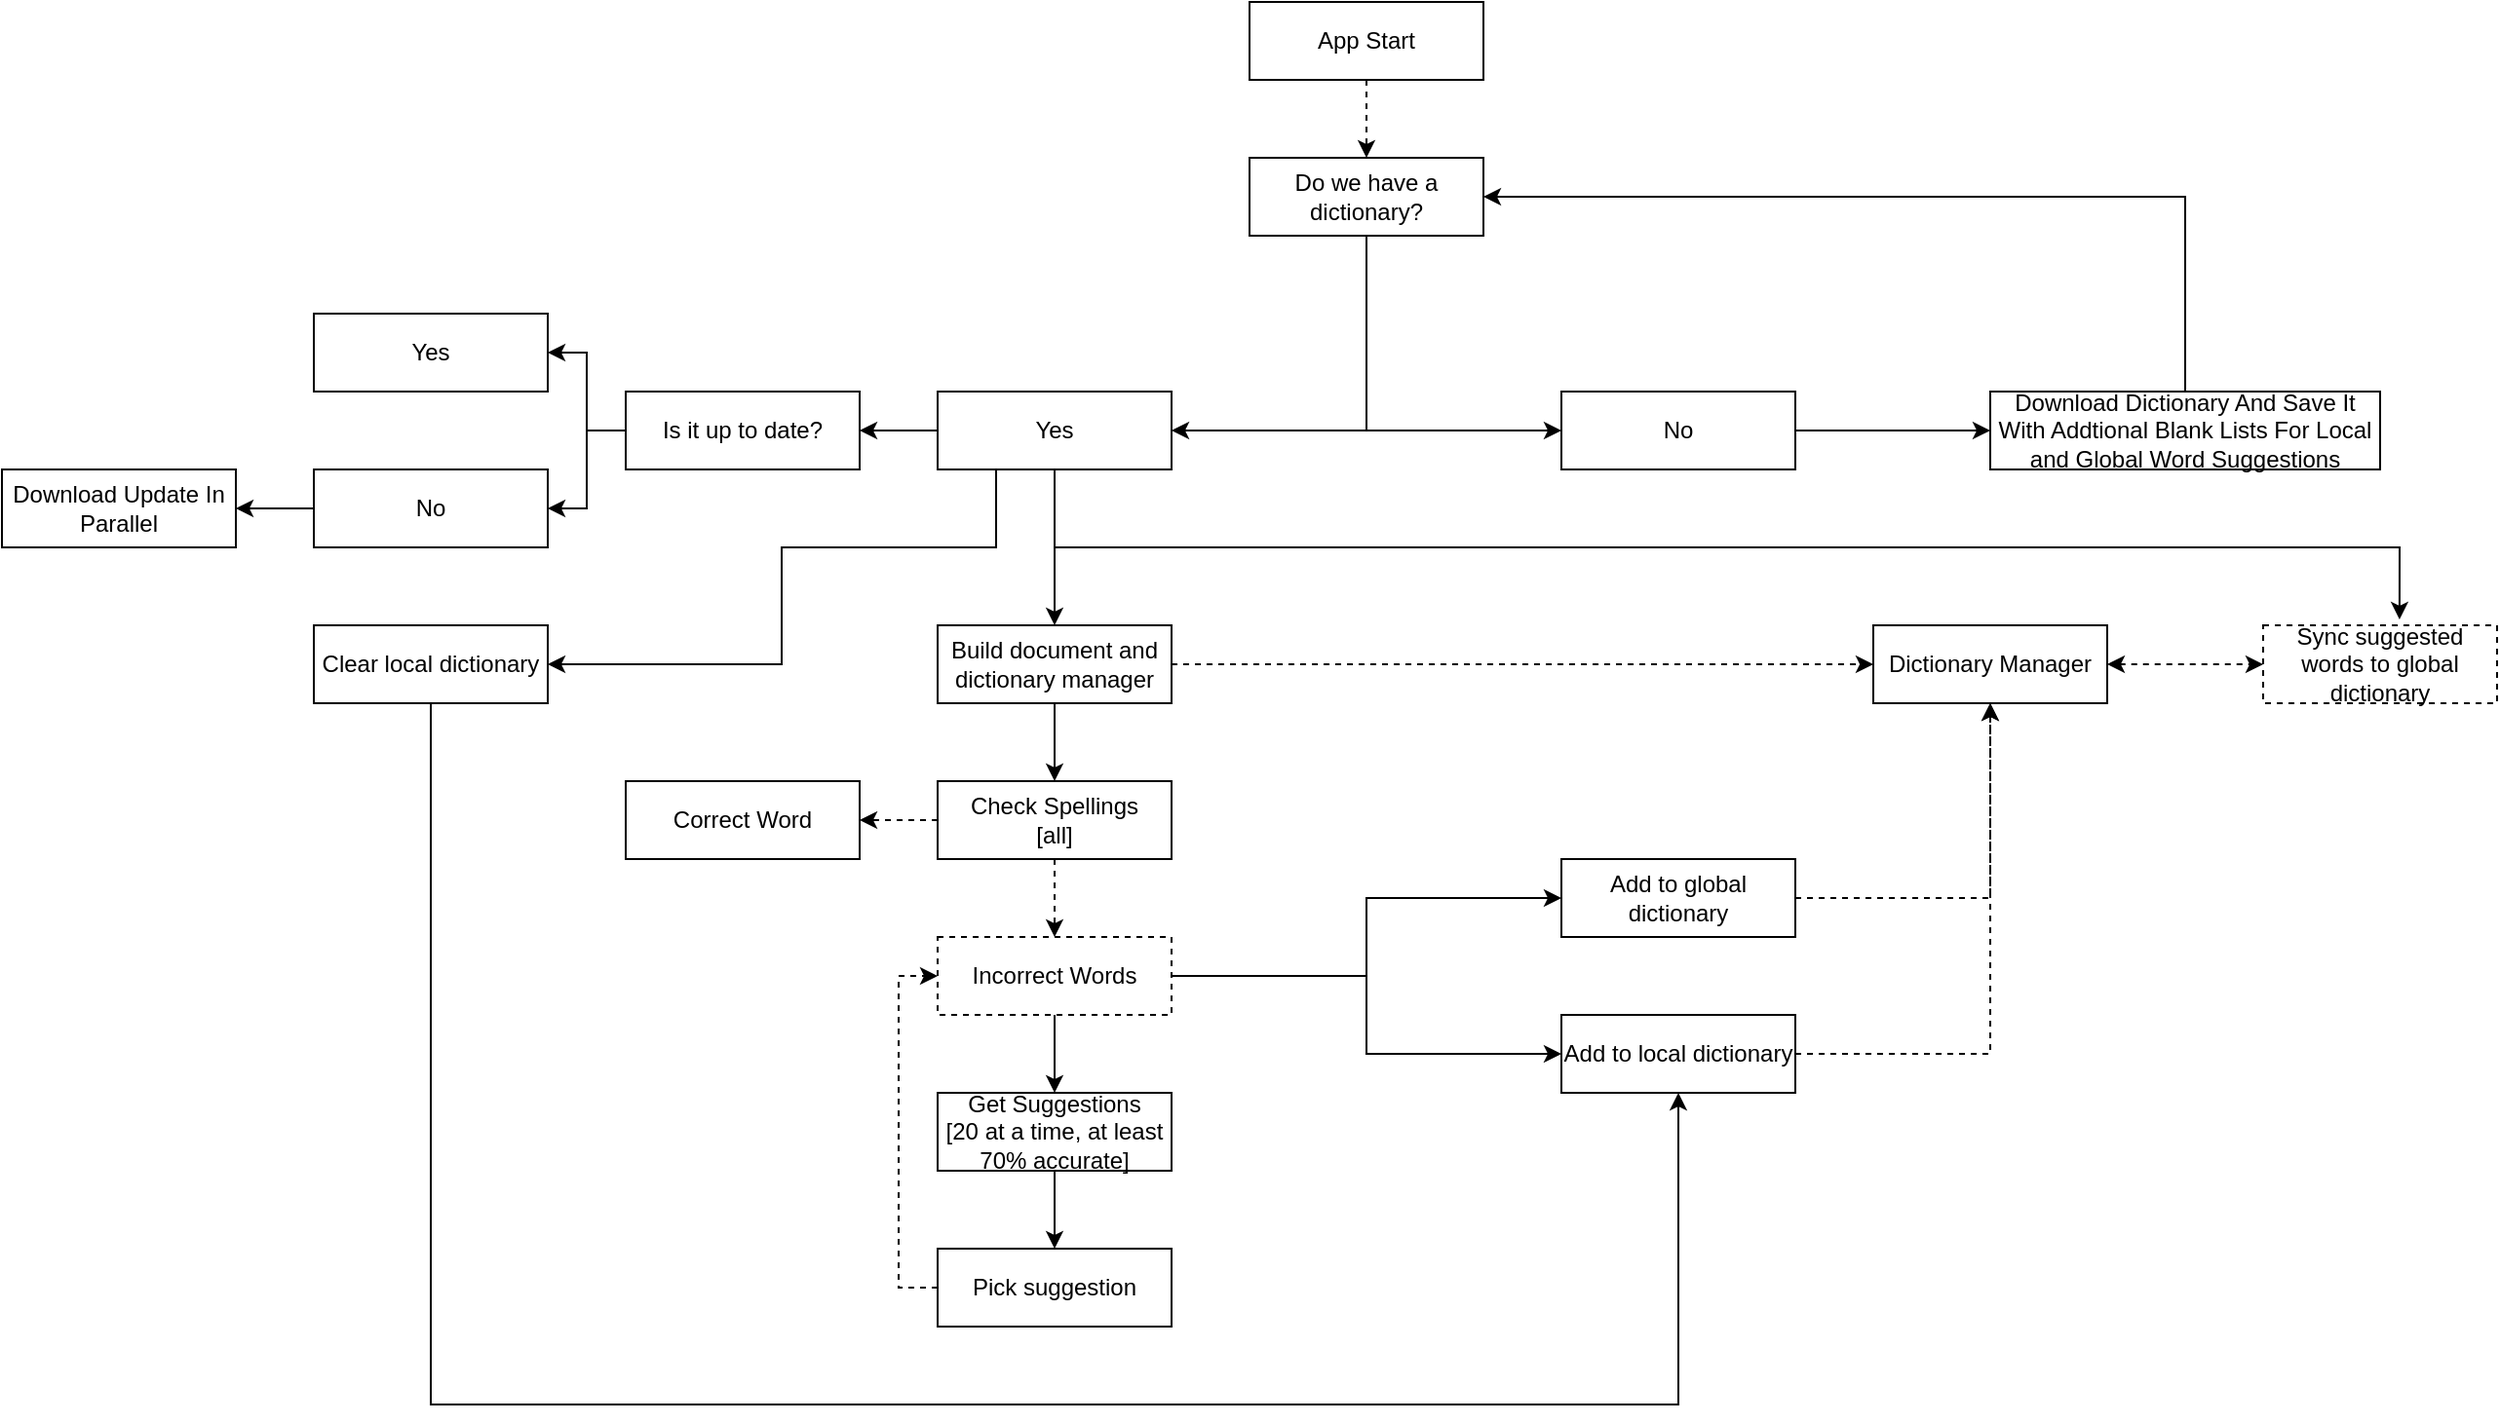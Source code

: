 <mxfile version="14.7.0" type="device"><diagram id="2ErhNxUU1QBTemUIxEA6" name="Page-1"><mxGraphModel dx="2108" dy="864" grid="1" gridSize="10" guides="1" tooltips="1" connect="1" arrows="1" fold="1" page="1" pageScale="1" pageWidth="850" pageHeight="1100" math="0" shadow="0"><root><mxCell id="0"/><mxCell id="1" parent="0"/><mxCell id="kMC54t6hP2mBGlmrV1MA-25" style="edgeStyle=orthogonalEdgeStyle;rounded=0;orthogonalLoop=1;jettySize=auto;html=1;exitX=0.5;exitY=1;exitDx=0;exitDy=0;entryX=0.5;entryY=0;entryDx=0;entryDy=0;dashed=1;" edge="1" parent="1" source="kMC54t6hP2mBGlmrV1MA-2" target="kMC54t6hP2mBGlmrV1MA-3"><mxGeometry relative="1" as="geometry"/></mxCell><mxCell id="kMC54t6hP2mBGlmrV1MA-2" value="&lt;div&gt;App Start&lt;/div&gt;" style="rounded=0;whiteSpace=wrap;html=1;fillColor=none;" vertex="1" parent="1"><mxGeometry x="400" width="120" height="40" as="geometry"/></mxCell><mxCell id="kMC54t6hP2mBGlmrV1MA-12" style="edgeStyle=orthogonalEdgeStyle;rounded=0;orthogonalLoop=1;jettySize=auto;html=1;exitX=0.5;exitY=1;exitDx=0;exitDy=0;entryX=0;entryY=0.5;entryDx=0;entryDy=0;" edge="1" parent="1" source="kMC54t6hP2mBGlmrV1MA-3" target="kMC54t6hP2mBGlmrV1MA-5"><mxGeometry relative="1" as="geometry"/></mxCell><mxCell id="kMC54t6hP2mBGlmrV1MA-13" style="edgeStyle=orthogonalEdgeStyle;rounded=0;orthogonalLoop=1;jettySize=auto;html=1;exitX=0.5;exitY=1;exitDx=0;exitDy=0;entryX=1;entryY=0.5;entryDx=0;entryDy=0;" edge="1" parent="1" source="kMC54t6hP2mBGlmrV1MA-3" target="kMC54t6hP2mBGlmrV1MA-4"><mxGeometry relative="1" as="geometry"/></mxCell><mxCell id="kMC54t6hP2mBGlmrV1MA-3" value="Do we have a dictionary?" style="rounded=0;whiteSpace=wrap;html=1;fillColor=none;" vertex="1" parent="1"><mxGeometry x="400" y="80" width="120" height="40" as="geometry"/></mxCell><mxCell id="kMC54t6hP2mBGlmrV1MA-14" style="edgeStyle=orthogonalEdgeStyle;rounded=0;orthogonalLoop=1;jettySize=auto;html=1;exitX=0;exitY=0.5;exitDx=0;exitDy=0;entryX=1;entryY=0.5;entryDx=0;entryDy=0;" edge="1" parent="1" source="kMC54t6hP2mBGlmrV1MA-4" target="kMC54t6hP2mBGlmrV1MA-7"><mxGeometry relative="1" as="geometry"/></mxCell><mxCell id="kMC54t6hP2mBGlmrV1MA-41" style="edgeStyle=orthogonalEdgeStyle;rounded=0;orthogonalLoop=1;jettySize=auto;html=1;exitX=0.5;exitY=1;exitDx=0;exitDy=0;entryX=0.583;entryY=-0.075;entryDx=0;entryDy=0;entryPerimeter=0;" edge="1" parent="1" source="kMC54t6hP2mBGlmrV1MA-4" target="kMC54t6hP2mBGlmrV1MA-34"><mxGeometry relative="1" as="geometry"/></mxCell><mxCell id="kMC54t6hP2mBGlmrV1MA-43" style="edgeStyle=orthogonalEdgeStyle;rounded=0;orthogonalLoop=1;jettySize=auto;html=1;exitX=0.5;exitY=1;exitDx=0;exitDy=0;entryX=0.5;entryY=0;entryDx=0;entryDy=0;" edge="1" parent="1" source="kMC54t6hP2mBGlmrV1MA-4" target="kMC54t6hP2mBGlmrV1MA-21"><mxGeometry relative="1" as="geometry"/></mxCell><mxCell id="kMC54t6hP2mBGlmrV1MA-57" style="edgeStyle=orthogonalEdgeStyle;rounded=0;orthogonalLoop=1;jettySize=auto;html=1;exitX=0.25;exitY=1;exitDx=0;exitDy=0;entryX=1;entryY=0.5;entryDx=0;entryDy=0;startArrow=none;startFill=0;" edge="1" parent="1" source="kMC54t6hP2mBGlmrV1MA-4" target="kMC54t6hP2mBGlmrV1MA-56"><mxGeometry relative="1" as="geometry"><Array as="points"><mxPoint x="270" y="280"/><mxPoint x="160" y="280"/><mxPoint x="160" y="340"/></Array></mxGeometry></mxCell><mxCell id="kMC54t6hP2mBGlmrV1MA-4" value="Yes" style="rounded=0;whiteSpace=wrap;html=1;fillColor=none;" vertex="1" parent="1"><mxGeometry x="240" y="200" width="120" height="40" as="geometry"/></mxCell><mxCell id="kMC54t6hP2mBGlmrV1MA-42" style="edgeStyle=orthogonalEdgeStyle;rounded=0;orthogonalLoop=1;jettySize=auto;html=1;exitX=1;exitY=0.5;exitDx=0;exitDy=0;entryX=0;entryY=0.5;entryDx=0;entryDy=0;" edge="1" parent="1" source="kMC54t6hP2mBGlmrV1MA-5" target="kMC54t6hP2mBGlmrV1MA-6"><mxGeometry relative="1" as="geometry"/></mxCell><mxCell id="kMC54t6hP2mBGlmrV1MA-5" value="&lt;div&gt;No&lt;/div&gt;" style="rounded=0;whiteSpace=wrap;html=1;fillColor=none;" vertex="1" parent="1"><mxGeometry x="560" y="200" width="120" height="40" as="geometry"/></mxCell><mxCell id="kMC54t6hP2mBGlmrV1MA-11" style="edgeStyle=orthogonalEdgeStyle;rounded=0;orthogonalLoop=1;jettySize=auto;html=1;exitX=0.5;exitY=0;exitDx=0;exitDy=0;entryX=1;entryY=0.5;entryDx=0;entryDy=0;" edge="1" parent="1" source="kMC54t6hP2mBGlmrV1MA-6" target="kMC54t6hP2mBGlmrV1MA-3"><mxGeometry relative="1" as="geometry"/></mxCell><mxCell id="kMC54t6hP2mBGlmrV1MA-6" value="Download Dictionary And Save It With Addtional Blank Lists For Local and Global Word Suggestions" style="rounded=0;whiteSpace=wrap;html=1;fillColor=none;" vertex="1" parent="1"><mxGeometry x="780" y="200" width="200" height="40" as="geometry"/></mxCell><mxCell id="kMC54t6hP2mBGlmrV1MA-15" style="edgeStyle=orthogonalEdgeStyle;rounded=0;orthogonalLoop=1;jettySize=auto;html=1;exitX=0;exitY=0.5;exitDx=0;exitDy=0;entryX=1;entryY=0.5;entryDx=0;entryDy=0;" edge="1" parent="1" source="kMC54t6hP2mBGlmrV1MA-7" target="kMC54t6hP2mBGlmrV1MA-8"><mxGeometry relative="1" as="geometry"/></mxCell><mxCell id="kMC54t6hP2mBGlmrV1MA-16" style="edgeStyle=orthogonalEdgeStyle;rounded=0;orthogonalLoop=1;jettySize=auto;html=1;exitX=0;exitY=0.5;exitDx=0;exitDy=0;entryX=1;entryY=0.5;entryDx=0;entryDy=0;" edge="1" parent="1" source="kMC54t6hP2mBGlmrV1MA-7" target="kMC54t6hP2mBGlmrV1MA-9"><mxGeometry relative="1" as="geometry"/></mxCell><mxCell id="kMC54t6hP2mBGlmrV1MA-7" value="Is it up to date?" style="rounded=0;whiteSpace=wrap;html=1;fillColor=none;" vertex="1" parent="1"><mxGeometry x="80" y="200" width="120" height="40" as="geometry"/></mxCell><mxCell id="kMC54t6hP2mBGlmrV1MA-8" value="&lt;div&gt;Yes&lt;/div&gt;" style="rounded=0;whiteSpace=wrap;html=1;fillColor=none;" vertex="1" parent="1"><mxGeometry x="-80" y="160" width="120" height="40" as="geometry"/></mxCell><mxCell id="kMC54t6hP2mBGlmrV1MA-17" style="edgeStyle=orthogonalEdgeStyle;rounded=0;orthogonalLoop=1;jettySize=auto;html=1;exitX=0;exitY=0.5;exitDx=0;exitDy=0;entryX=1;entryY=0.5;entryDx=0;entryDy=0;" edge="1" parent="1" source="kMC54t6hP2mBGlmrV1MA-9" target="kMC54t6hP2mBGlmrV1MA-10"><mxGeometry relative="1" as="geometry"/></mxCell><mxCell id="kMC54t6hP2mBGlmrV1MA-9" value="No" style="rounded=0;whiteSpace=wrap;html=1;fillColor=none;" vertex="1" parent="1"><mxGeometry x="-80" y="240" width="120" height="40" as="geometry"/></mxCell><mxCell id="kMC54t6hP2mBGlmrV1MA-10" value="Download Update In Parallel" style="rounded=0;whiteSpace=wrap;html=1;fillColor=none;" vertex="1" parent="1"><mxGeometry x="-240" y="240" width="120" height="40" as="geometry"/></mxCell><mxCell id="kMC54t6hP2mBGlmrV1MA-37" style="edgeStyle=orthogonalEdgeStyle;rounded=0;orthogonalLoop=1;jettySize=auto;html=1;exitX=0;exitY=0.5;exitDx=0;exitDy=0;entryX=1;entryY=0.5;entryDx=0;entryDy=0;dashed=1;" edge="1" parent="1" source="kMC54t6hP2mBGlmrV1MA-18" target="kMC54t6hP2mBGlmrV1MA-19"><mxGeometry relative="1" as="geometry"/></mxCell><mxCell id="kMC54t6hP2mBGlmrV1MA-50" style="edgeStyle=orthogonalEdgeStyle;rounded=0;orthogonalLoop=1;jettySize=auto;html=1;exitX=0.5;exitY=1;exitDx=0;exitDy=0;entryX=0.5;entryY=0;entryDx=0;entryDy=0;dashed=1;" edge="1" parent="1" source="kMC54t6hP2mBGlmrV1MA-18" target="kMC54t6hP2mBGlmrV1MA-20"><mxGeometry relative="1" as="geometry"/></mxCell><mxCell id="kMC54t6hP2mBGlmrV1MA-18" value="&lt;div&gt;Check Spellings&lt;/div&gt;&lt;div&gt;[all]&lt;br&gt;&lt;/div&gt;" style="rounded=0;whiteSpace=wrap;html=1;fillColor=none;" vertex="1" parent="1"><mxGeometry x="240" y="400" width="120" height="40" as="geometry"/></mxCell><mxCell id="kMC54t6hP2mBGlmrV1MA-19" value="Correct Word" style="rounded=0;whiteSpace=wrap;html=1;fillColor=none;" vertex="1" parent="1"><mxGeometry x="80" y="400" width="120" height="40" as="geometry"/></mxCell><mxCell id="kMC54t6hP2mBGlmrV1MA-51" style="edgeStyle=orthogonalEdgeStyle;rounded=0;orthogonalLoop=1;jettySize=auto;html=1;exitX=0.5;exitY=1;exitDx=0;exitDy=0;entryX=0.5;entryY=0;entryDx=0;entryDy=0;" edge="1" parent="1" source="kMC54t6hP2mBGlmrV1MA-20" target="kMC54t6hP2mBGlmrV1MA-26"><mxGeometry relative="1" as="geometry"/></mxCell><mxCell id="kMC54t6hP2mBGlmrV1MA-53" style="edgeStyle=orthogonalEdgeStyle;rounded=0;orthogonalLoop=1;jettySize=auto;html=1;exitX=1;exitY=0.5;exitDx=0;exitDy=0;entryX=0;entryY=0.5;entryDx=0;entryDy=0;" edge="1" parent="1" source="kMC54t6hP2mBGlmrV1MA-20" target="kMC54t6hP2mBGlmrV1MA-27"><mxGeometry relative="1" as="geometry"/></mxCell><mxCell id="kMC54t6hP2mBGlmrV1MA-54" style="edgeStyle=orthogonalEdgeStyle;rounded=0;orthogonalLoop=1;jettySize=auto;html=1;exitX=1;exitY=0.5;exitDx=0;exitDy=0;entryX=0;entryY=0.5;entryDx=0;entryDy=0;" edge="1" parent="1" source="kMC54t6hP2mBGlmrV1MA-20" target="kMC54t6hP2mBGlmrV1MA-30"><mxGeometry relative="1" as="geometry"/></mxCell><mxCell id="kMC54t6hP2mBGlmrV1MA-20" value="Incorrect Words" style="rounded=0;whiteSpace=wrap;html=1;fillColor=none;dashed=1;" vertex="1" parent="1"><mxGeometry x="240" y="480" width="120" height="40" as="geometry"/></mxCell><mxCell id="kMC54t6hP2mBGlmrV1MA-23" style="edgeStyle=orthogonalEdgeStyle;rounded=0;orthogonalLoop=1;jettySize=auto;html=1;exitX=1;exitY=0.5;exitDx=0;exitDy=0;dashed=1;" edge="1" parent="1" source="kMC54t6hP2mBGlmrV1MA-21" target="kMC54t6hP2mBGlmrV1MA-22"><mxGeometry relative="1" as="geometry"/></mxCell><mxCell id="kMC54t6hP2mBGlmrV1MA-44" style="edgeStyle=orthogonalEdgeStyle;rounded=0;orthogonalLoop=1;jettySize=auto;html=1;exitX=0.5;exitY=1;exitDx=0;exitDy=0;entryX=0.5;entryY=0;entryDx=0;entryDy=0;" edge="1" parent="1" source="kMC54t6hP2mBGlmrV1MA-21" target="kMC54t6hP2mBGlmrV1MA-18"><mxGeometry relative="1" as="geometry"/></mxCell><mxCell id="kMC54t6hP2mBGlmrV1MA-21" value="&lt;div&gt;Build document and dictionary manager&lt;/div&gt;" style="rounded=0;whiteSpace=wrap;html=1;fillColor=none;" vertex="1" parent="1"><mxGeometry x="240" y="320" width="120" height="40" as="geometry"/></mxCell><mxCell id="kMC54t6hP2mBGlmrV1MA-35" style="edgeStyle=orthogonalEdgeStyle;rounded=0;orthogonalLoop=1;jettySize=auto;html=1;exitX=1;exitY=0.5;exitDx=0;exitDy=0;entryX=0;entryY=0.5;entryDx=0;entryDy=0;dashed=1;startArrow=classic;startFill=1;" edge="1" parent="1" source="kMC54t6hP2mBGlmrV1MA-22" target="kMC54t6hP2mBGlmrV1MA-34"><mxGeometry relative="1" as="geometry"/></mxCell><mxCell id="kMC54t6hP2mBGlmrV1MA-22" value="&lt;div&gt;Dictionary Manager&lt;br&gt;&lt;/div&gt;" style="rounded=0;whiteSpace=wrap;html=1;fillColor=none;" vertex="1" parent="1"><mxGeometry x="720" y="320" width="120" height="40" as="geometry"/></mxCell><mxCell id="kMC54t6hP2mBGlmrV1MA-52" style="edgeStyle=orthogonalEdgeStyle;rounded=0;orthogonalLoop=1;jettySize=auto;html=1;exitX=0.5;exitY=1;exitDx=0;exitDy=0;entryX=0.5;entryY=0;entryDx=0;entryDy=0;" edge="1" parent="1" source="kMC54t6hP2mBGlmrV1MA-26" target="kMC54t6hP2mBGlmrV1MA-29"><mxGeometry relative="1" as="geometry"/></mxCell><mxCell id="kMC54t6hP2mBGlmrV1MA-26" value="&lt;div&gt;Get Suggestions&lt;/div&gt;&lt;div&gt;[20 at a time, at least 70% accurate]&lt;br&gt;&lt;/div&gt;" style="rounded=0;whiteSpace=wrap;html=1;fillColor=none;" vertex="1" parent="1"><mxGeometry x="240" y="560" width="120" height="40" as="geometry"/></mxCell><mxCell id="kMC54t6hP2mBGlmrV1MA-31" style="edgeStyle=orthogonalEdgeStyle;rounded=0;orthogonalLoop=1;jettySize=auto;html=1;exitX=1;exitY=0.5;exitDx=0;exitDy=0;entryX=0.5;entryY=1;entryDx=0;entryDy=0;dashed=1;" edge="1" parent="1" source="kMC54t6hP2mBGlmrV1MA-27" target="kMC54t6hP2mBGlmrV1MA-22"><mxGeometry relative="1" as="geometry"/></mxCell><mxCell id="kMC54t6hP2mBGlmrV1MA-27" value="&lt;div&gt;Add to local dictionary&lt;/div&gt;" style="rounded=0;whiteSpace=wrap;html=1;fillColor=none;" vertex="1" parent="1"><mxGeometry x="560" y="520" width="120" height="40" as="geometry"/></mxCell><mxCell id="kMC54t6hP2mBGlmrV1MA-55" style="edgeStyle=orthogonalEdgeStyle;rounded=0;orthogonalLoop=1;jettySize=auto;html=1;exitX=0;exitY=0.5;exitDx=0;exitDy=0;entryX=0;entryY=0.5;entryDx=0;entryDy=0;dashed=1;" edge="1" parent="1" source="kMC54t6hP2mBGlmrV1MA-29" target="kMC54t6hP2mBGlmrV1MA-20"><mxGeometry relative="1" as="geometry"/></mxCell><mxCell id="kMC54t6hP2mBGlmrV1MA-29" value="Pick suggestion" style="rounded=0;whiteSpace=wrap;html=1;fillColor=none;" vertex="1" parent="1"><mxGeometry x="240" y="640" width="120" height="40" as="geometry"/></mxCell><mxCell id="kMC54t6hP2mBGlmrV1MA-33" style="edgeStyle=orthogonalEdgeStyle;rounded=0;orthogonalLoop=1;jettySize=auto;html=1;exitX=1;exitY=0.5;exitDx=0;exitDy=0;entryX=0.5;entryY=1;entryDx=0;entryDy=0;dashed=1;" edge="1" parent="1" source="kMC54t6hP2mBGlmrV1MA-30" target="kMC54t6hP2mBGlmrV1MA-22"><mxGeometry relative="1" as="geometry"/></mxCell><mxCell id="kMC54t6hP2mBGlmrV1MA-30" value="&lt;div&gt;Add to global dictionary&lt;/div&gt;" style="rounded=0;whiteSpace=wrap;html=1;fillColor=none;" vertex="1" parent="1"><mxGeometry x="560" y="440" width="120" height="40" as="geometry"/></mxCell><mxCell id="kMC54t6hP2mBGlmrV1MA-34" value="Sync suggested words to global dictionary" style="rounded=0;whiteSpace=wrap;html=1;fillColor=none;dashed=1;" vertex="1" parent="1"><mxGeometry x="920" y="320" width="120" height="40" as="geometry"/></mxCell><mxCell id="kMC54t6hP2mBGlmrV1MA-58" style="edgeStyle=orthogonalEdgeStyle;rounded=0;orthogonalLoop=1;jettySize=auto;html=1;exitX=0.5;exitY=1;exitDx=0;exitDy=0;entryX=0.5;entryY=1;entryDx=0;entryDy=0;startArrow=none;startFill=0;" edge="1" parent="1" source="kMC54t6hP2mBGlmrV1MA-56" target="kMC54t6hP2mBGlmrV1MA-27"><mxGeometry relative="1" as="geometry"><Array as="points"><mxPoint x="-20" y="720"/><mxPoint x="620" y="720"/></Array></mxGeometry></mxCell><mxCell id="kMC54t6hP2mBGlmrV1MA-56" value="&lt;div&gt;Clear local dictionary&lt;/div&gt;" style="rounded=0;whiteSpace=wrap;html=1;fillColor=none;" vertex="1" parent="1"><mxGeometry x="-80" y="320" width="120" height="40" as="geometry"/></mxCell></root></mxGraphModel></diagram></mxfile>